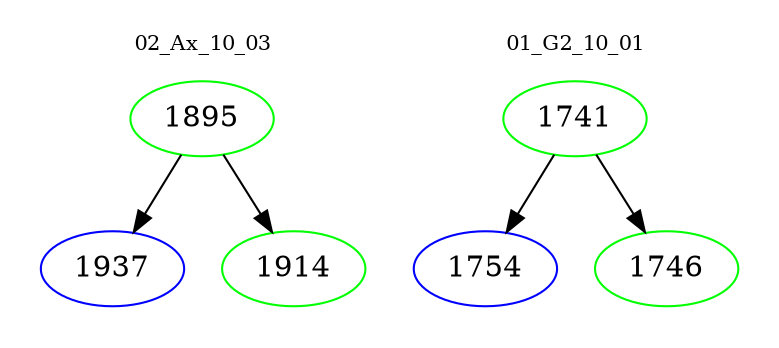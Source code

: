 digraph{
subgraph cluster_0 {
color = white
label = "02_Ax_10_03";
fontsize=10;
T0_1895 [label="1895", color="green"]
T0_1895 -> T0_1937 [color="black"]
T0_1937 [label="1937", color="blue"]
T0_1895 -> T0_1914 [color="black"]
T0_1914 [label="1914", color="green"]
}
subgraph cluster_1 {
color = white
label = "01_G2_10_01";
fontsize=10;
T1_1741 [label="1741", color="green"]
T1_1741 -> T1_1754 [color="black"]
T1_1754 [label="1754", color="blue"]
T1_1741 -> T1_1746 [color="black"]
T1_1746 [label="1746", color="green"]
}
}
